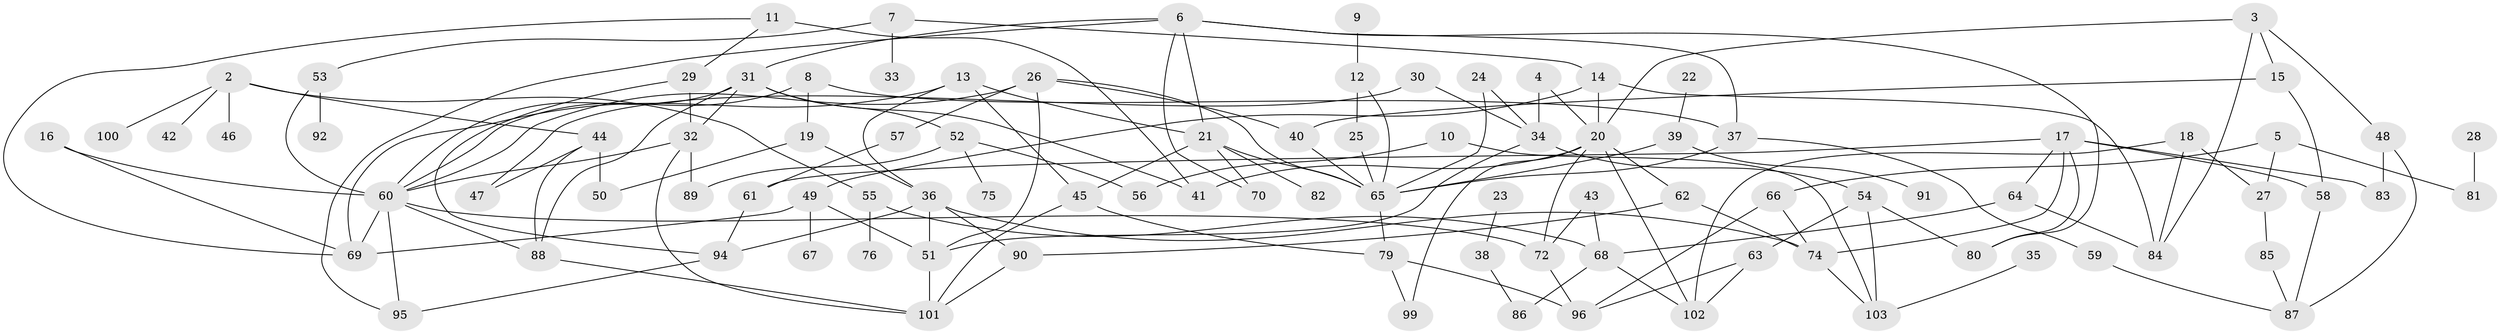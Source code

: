// original degree distribution, {0: 0.0547945205479452, 5: 0.10273972602739725, 1: 0.2054794520547945, 2: 0.21232876712328766, 3: 0.2671232876712329, 6: 0.02054794520547945, 4: 0.11643835616438356, 7: 0.0136986301369863, 8: 0.00684931506849315}
// Generated by graph-tools (version 1.1) at 2025/48/03/04/25 22:48:19]
// undirected, 95 vertices, 152 edges
graph export_dot {
  node [color=gray90,style=filled];
  2;
  3;
  4;
  5;
  6;
  7;
  8;
  9;
  10;
  11;
  12;
  13;
  14;
  15;
  16;
  17;
  18;
  19;
  20;
  21;
  22;
  23;
  24;
  25;
  26;
  27;
  28;
  29;
  30;
  31;
  32;
  33;
  34;
  35;
  36;
  37;
  38;
  39;
  40;
  41;
  42;
  43;
  44;
  45;
  46;
  47;
  48;
  49;
  50;
  51;
  52;
  53;
  54;
  55;
  56;
  57;
  58;
  59;
  60;
  61;
  62;
  63;
  64;
  65;
  66;
  67;
  68;
  69;
  70;
  72;
  74;
  75;
  76;
  79;
  80;
  81;
  82;
  83;
  84;
  85;
  86;
  87;
  88;
  89;
  90;
  91;
  92;
  94;
  95;
  96;
  99;
  100;
  101;
  102;
  103;
  2 -- 42 [weight=1.0];
  2 -- 44 [weight=1.0];
  2 -- 46 [weight=1.0];
  2 -- 55 [weight=1.0];
  2 -- 100 [weight=1.0];
  3 -- 15 [weight=1.0];
  3 -- 20 [weight=1.0];
  3 -- 48 [weight=1.0];
  3 -- 84 [weight=1.0];
  4 -- 20 [weight=1.0];
  4 -- 34 [weight=1.0];
  5 -- 27 [weight=1.0];
  5 -- 66 [weight=1.0];
  5 -- 81 [weight=1.0];
  6 -- 21 [weight=1.0];
  6 -- 31 [weight=1.0];
  6 -- 37 [weight=1.0];
  6 -- 70 [weight=1.0];
  6 -- 80 [weight=1.0];
  6 -- 95 [weight=1.0];
  7 -- 14 [weight=1.0];
  7 -- 33 [weight=1.0];
  7 -- 53 [weight=1.0];
  8 -- 19 [weight=1.0];
  8 -- 37 [weight=1.0];
  8 -- 60 [weight=1.0];
  9 -- 12 [weight=1.0];
  10 -- 56 [weight=1.0];
  10 -- 103 [weight=1.0];
  11 -- 29 [weight=1.0];
  11 -- 41 [weight=2.0];
  11 -- 69 [weight=1.0];
  12 -- 25 [weight=1.0];
  12 -- 65 [weight=1.0];
  13 -- 21 [weight=1.0];
  13 -- 36 [weight=1.0];
  13 -- 45 [weight=1.0];
  13 -- 69 [weight=1.0];
  14 -- 20 [weight=1.0];
  14 -- 49 [weight=1.0];
  14 -- 84 [weight=1.0];
  15 -- 40 [weight=1.0];
  15 -- 58 [weight=1.0];
  16 -- 60 [weight=2.0];
  16 -- 69 [weight=1.0];
  17 -- 58 [weight=1.0];
  17 -- 61 [weight=1.0];
  17 -- 64 [weight=1.0];
  17 -- 74 [weight=1.0];
  17 -- 80 [weight=1.0];
  17 -- 83 [weight=1.0];
  18 -- 27 [weight=1.0];
  18 -- 84 [weight=1.0];
  18 -- 102 [weight=1.0];
  19 -- 36 [weight=1.0];
  19 -- 50 [weight=1.0];
  20 -- 41 [weight=1.0];
  20 -- 62 [weight=1.0];
  20 -- 72 [weight=1.0];
  20 -- 99 [weight=1.0];
  20 -- 102 [weight=1.0];
  21 -- 45 [weight=1.0];
  21 -- 65 [weight=1.0];
  21 -- 70 [weight=1.0];
  21 -- 82 [weight=1.0];
  22 -- 39 [weight=1.0];
  23 -- 38 [weight=1.0];
  24 -- 34 [weight=1.0];
  24 -- 65 [weight=1.0];
  25 -- 65 [weight=1.0];
  26 -- 40 [weight=1.0];
  26 -- 51 [weight=1.0];
  26 -- 57 [weight=1.0];
  26 -- 60 [weight=1.0];
  26 -- 65 [weight=1.0];
  27 -- 85 [weight=1.0];
  28 -- 81 [weight=1.0];
  29 -- 32 [weight=1.0];
  29 -- 94 [weight=1.0];
  30 -- 34 [weight=1.0];
  30 -- 47 [weight=1.0];
  31 -- 32 [weight=1.0];
  31 -- 41 [weight=1.0];
  31 -- 52 [weight=1.0];
  31 -- 60 [weight=1.0];
  31 -- 88 [weight=1.0];
  32 -- 60 [weight=1.0];
  32 -- 89 [weight=1.0];
  32 -- 101 [weight=1.0];
  34 -- 51 [weight=1.0];
  34 -- 54 [weight=1.0];
  35 -- 103 [weight=1.0];
  36 -- 51 [weight=1.0];
  36 -- 74 [weight=1.0];
  36 -- 90 [weight=1.0];
  36 -- 94 [weight=1.0];
  37 -- 59 [weight=1.0];
  37 -- 65 [weight=1.0];
  38 -- 86 [weight=1.0];
  39 -- 65 [weight=1.0];
  39 -- 91 [weight=1.0];
  40 -- 65 [weight=1.0];
  43 -- 68 [weight=1.0];
  43 -- 72 [weight=2.0];
  44 -- 47 [weight=1.0];
  44 -- 50 [weight=1.0];
  44 -- 88 [weight=1.0];
  45 -- 79 [weight=1.0];
  45 -- 101 [weight=1.0];
  48 -- 83 [weight=1.0];
  48 -- 87 [weight=1.0];
  49 -- 51 [weight=1.0];
  49 -- 67 [weight=1.0];
  49 -- 69 [weight=1.0];
  51 -- 101 [weight=1.0];
  52 -- 56 [weight=1.0];
  52 -- 75 [weight=1.0];
  52 -- 89 [weight=1.0];
  53 -- 60 [weight=1.0];
  53 -- 92 [weight=1.0];
  54 -- 63 [weight=1.0];
  54 -- 80 [weight=1.0];
  54 -- 103 [weight=1.0];
  55 -- 68 [weight=1.0];
  55 -- 76 [weight=1.0];
  57 -- 61 [weight=1.0];
  58 -- 87 [weight=1.0];
  59 -- 87 [weight=1.0];
  60 -- 69 [weight=1.0];
  60 -- 72 [weight=1.0];
  60 -- 88 [weight=1.0];
  60 -- 95 [weight=1.0];
  61 -- 94 [weight=1.0];
  62 -- 74 [weight=1.0];
  62 -- 90 [weight=1.0];
  63 -- 96 [weight=1.0];
  63 -- 102 [weight=1.0];
  64 -- 68 [weight=1.0];
  64 -- 84 [weight=1.0];
  65 -- 79 [weight=1.0];
  66 -- 74 [weight=1.0];
  66 -- 96 [weight=1.0];
  68 -- 86 [weight=1.0];
  68 -- 102 [weight=1.0];
  72 -- 96 [weight=1.0];
  74 -- 103 [weight=1.0];
  79 -- 96 [weight=1.0];
  79 -- 99 [weight=1.0];
  85 -- 87 [weight=1.0];
  88 -- 101 [weight=1.0];
  90 -- 101 [weight=1.0];
  94 -- 95 [weight=1.0];
}
